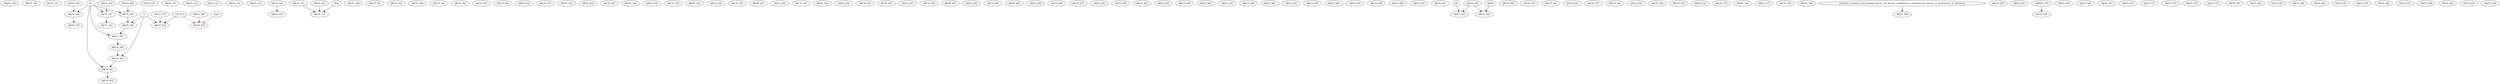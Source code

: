 digraph G {
    ARCH_100;
    ARCH_150;
    ARCH_151;
    ARCH_200;
    edge [color=black];
    ARCH_200 -> ARCH_201;
    W -> ARCH_201;
    ARCH_231;
    ARCH_251;
    edge [color=black];
    ARCH_201 -> ARCH_300;
    A -> ARCH_300;
    edge [color=black];
    ARCH_300 -> ARCH_301;
    W -> ARCH_301;
    edge [color=black];
    ARCH_301 -> ARCH_302;
    ARCH_303;
    edge [color=black];
    ARCH_303 -> ARCH_304;
    W -> ARCH_304;
    edge [color=black];
    ARCH_304 -> ARCH_305;
    ARCH_310;
    ARCH_311;
    ARCH_312;
    ARCH_315;
    ARCH_320;
    edge [color=black];
    ARCH_320 -> ARCH_321;
    W -> ARCH_321;
    edge [color=black];
    ARCH_321 -> ARCH_322;
    ARCH_323;
    edge [color=black];
    ARCH_323 -> ARCH_324;
    ARCH_331;
    ARCH_332;
    ARCH_350;
    ARCH_351;
    ARCH_352;
    ARCH_360;
    ARCH_361;
    ARCH_362;
    ARCH_380;
    edge [color=black];
    ARCH_302 -> ARCH_400;
    A -> ARCH_400;
    edge [color=black];
    ARCH_400 -> ARCH_401;
    W -> ARCH_401;
    edge [color=black];
    ARCH_401 -> ARCH_402;
    ARCH_403;
    ARCH_404;
    ARCH_410;
    ARCH_413;
    ARCH_415;
    ARCH_418;
    ARCH_425;
    ARCH_426;
    ARCH_430;
    ARCH_431;
    ARCH_434;
    ARCH_435;
    ARCH_436;
    ARCH_439;
    ARCH_441;
    ARCH_442;
    ARCH_445;
    ARCH_446;
    ARCH_452;
    ARCH_453;
    ARCH_455;
    ARCH_457;
    ARCH_458;
    ARCH_459;
    ARCH_460;
    ARCH_462;
    ARCH_466;
    ARCH_468;
    ARCH_469;
    ARCH_475;
    edge [color=black];
    ARCH_380 -> ARCH_478;
    edge [color=red];
    CM_313 -> ARCH_478;
    ASpS -> ARCH_478;
    ARCH_481;
    ARCH_482;
    ARCH_483;
    ARCH_484;
    ARCH_486;
    ARCH_487;
    ARCH_489;
    ARCH_490;
    ARCH_491;
    ARCH_494;
    ARCH_495;
    ARCH_496;
    ARCH_497;
    ARCH_498;
    ARCH_499;
    ARCH_500;
    ARCH_501;
    ARCH_502;
    edge [color=black];
    ARCH_502 -> ARCH_503;
    AW -> ARCH_503;
    edge [color=black];
    ARCH_502 -> ARCH_504;
    AWSp -> ARCH_504;
    ARCH_506;
    ARCH_521;
    ARCH_525;
    ARCH_526;
    ARCH_527;
    ARCH_528;
    ARCH_529;
    ARCH_530;
    edge [color=black];
    ARCH_331 -> ARCH_531;
    ARCH_431 -> ARCH_531;
    WSp -> ARCH_531;
    edge [color=black];
    ARCH_332 -> ARCH_532;
    CM_313 -> ARCH_532;
    A -> ARCH_532;
    ARCH_533;
    ARCH_534;
    ARCH_535;
    ARCH_536;
    ARCH_537;
    ARCH_538;
    ARCH_556;
    edge [color=black];
    graduate_standing_with_background_in_art_history_architecture_architectural_history_or_permission_of_instructor -> ARCH_558;
    ARCH_559;
    ARCH_560;
    edge [color=black];
    URBDP_479 -> ARCH_561;
    ARCH_563;
    ARCH_564;
    ARCH_567;
    ARCH_570;
    ARCH_571;
    ARCH_574;
    ARCH_578;
    ARCH_579;
    ARCH_581;
    ARCH_582;
    ARCH_587;
    ARCH_588;
    ARCH_590;
    ARCH_591;
    ARCH_595;
    ARCH_596;
    ARCH_597;
    ARCH_598;
    ARCH_599;
    ARCH_600;
    ARCH_700;
}
